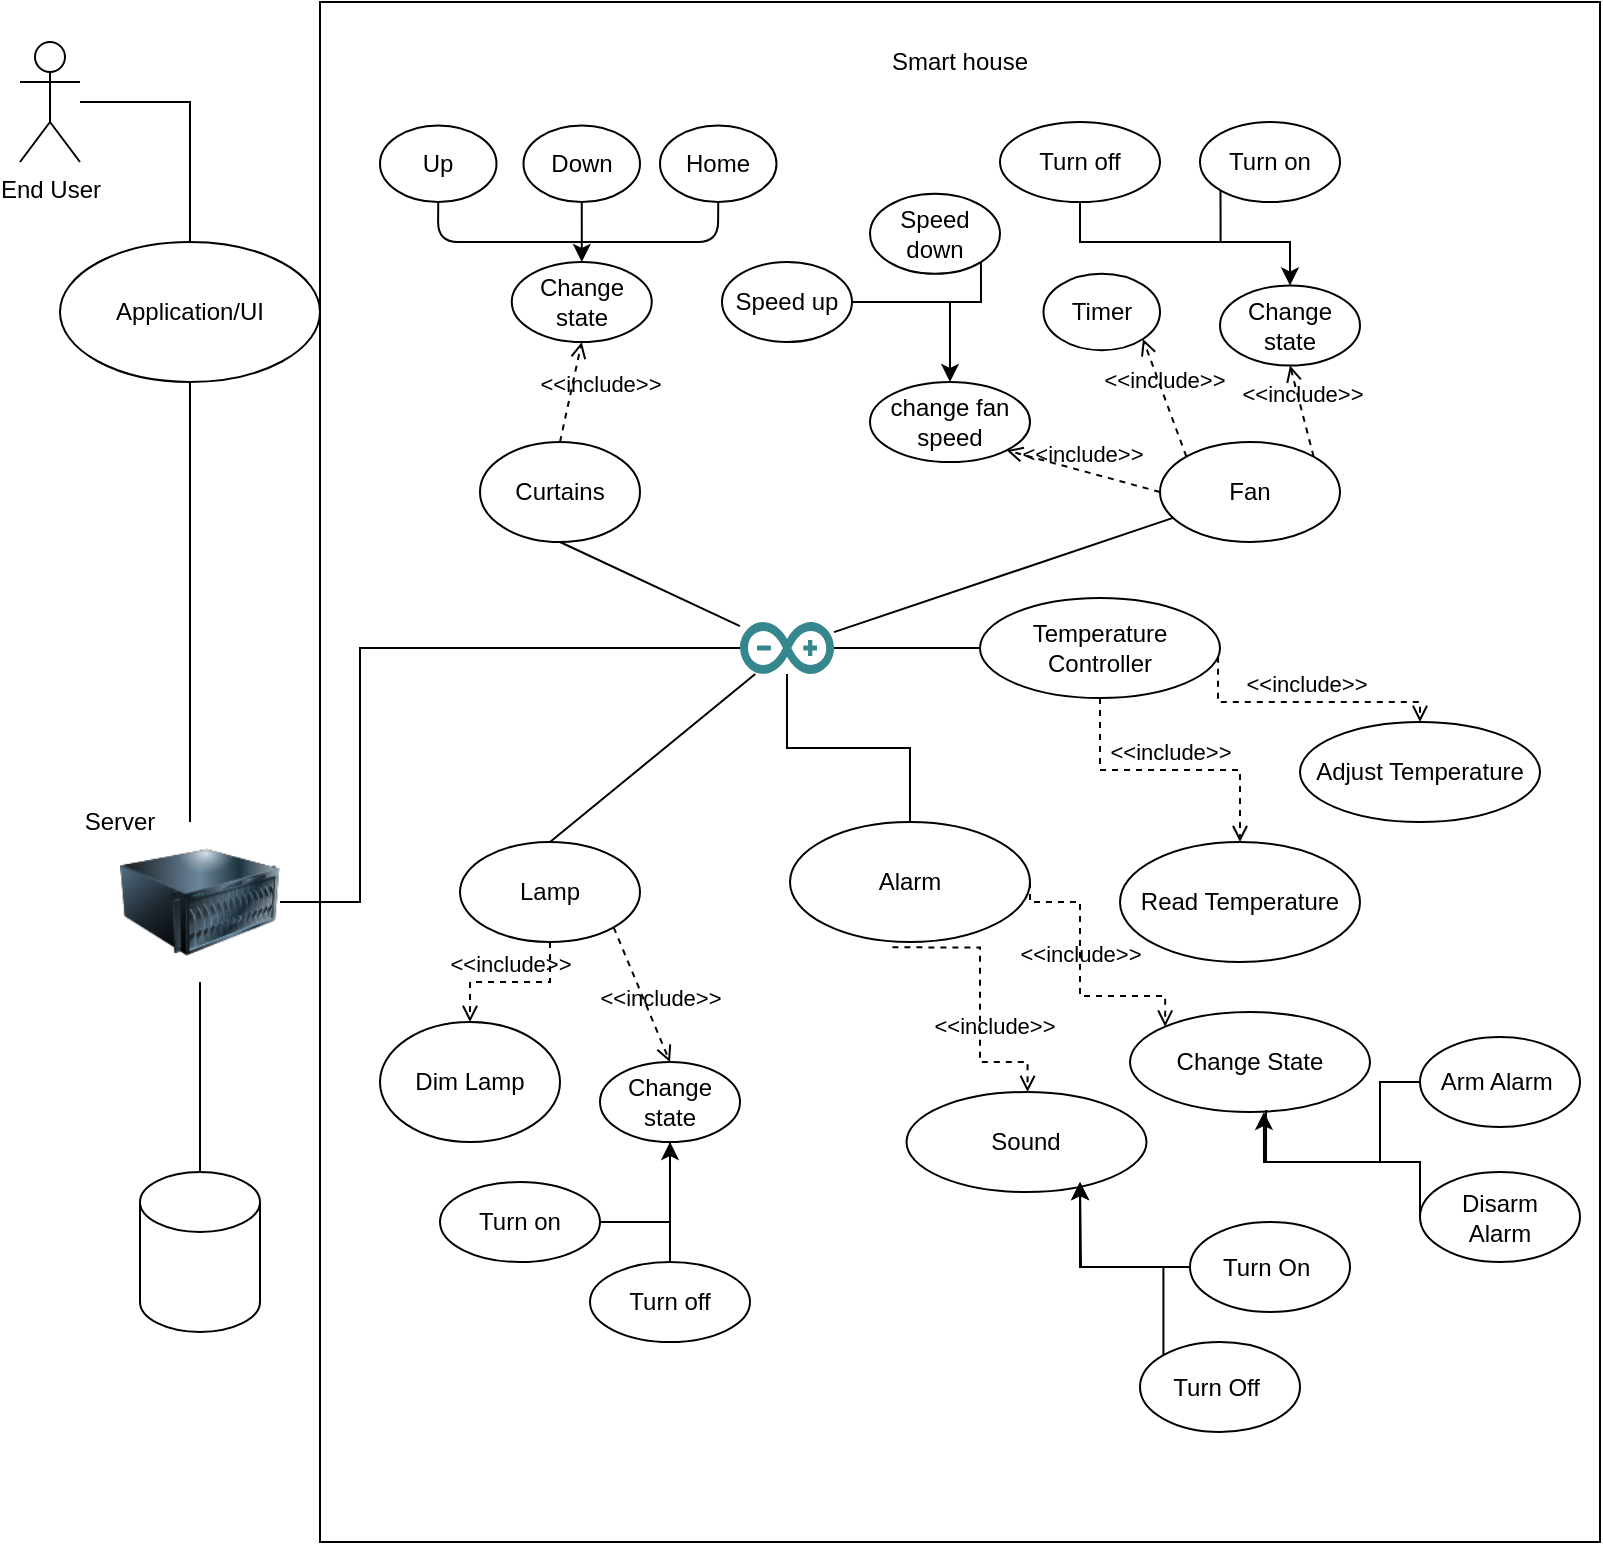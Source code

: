 <mxfile version="15.4.0" type="device"><diagram id="axmY3s3DhbrSQXGFH-Zm" name="Page-1"><mxGraphModel dx="2942" dy="1182" grid="1" gridSize="10" guides="1" tooltips="1" connect="1" arrows="1" fold="1" page="1" pageScale="1" pageWidth="850" pageHeight="1100" math="0" shadow="0"><root><mxCell id="0"/><mxCell id="1" parent="0"/><mxCell id="pMk_i1QzEK4FoIbj1d2--2" value="" style="rounded=0;whiteSpace=wrap;html=1;" parent="1" vertex="1"><mxGeometry x="190" y="140" width="640" height="770" as="geometry"/></mxCell><mxCell id="pMk_i1QzEK4FoIbj1d2--3" value="Smart house" style="text;html=1;strokeColor=none;fillColor=none;align=center;verticalAlign=middle;whiteSpace=wrap;rounded=0;" parent="1" vertex="1"><mxGeometry x="470" y="160" width="80" height="20" as="geometry"/></mxCell><mxCell id="pMk_i1QzEK4FoIbj1d2--14" style="edgeStyle=orthogonalEdgeStyle;rounded=0;orthogonalLoop=1;jettySize=auto;html=1;endArrow=none;endFill=0;" parent="1" source="pMk_i1QzEK4FoIbj1d2--9" target="pMk_i1QzEK4FoIbj1d2--10" edge="1"><mxGeometry relative="1" as="geometry"><Array as="points"><mxPoint x="125" y="190"/></Array></mxGeometry></mxCell><mxCell id="pMk_i1QzEK4FoIbj1d2--9" value="&lt;div&gt;End User&lt;/div&gt;" style="shape=umlActor;verticalLabelPosition=bottom;verticalAlign=top;html=1;" parent="1" vertex="1"><mxGeometry x="40" y="160" width="30" height="60" as="geometry"/></mxCell><mxCell id="pMk_i1QzEK4FoIbj1d2--21" style="edgeStyle=orthogonalEdgeStyle;rounded=0;orthogonalLoop=1;jettySize=auto;html=1;exitX=0.5;exitY=1;exitDx=0;exitDy=0;endArrow=none;endFill=0;" parent="1" source="pMk_i1QzEK4FoIbj1d2--10" target="pMk_i1QzEK4FoIbj1d2--16" edge="1"><mxGeometry relative="1" as="geometry"><Array as="points"><mxPoint x="125" y="380"/><mxPoint x="125" y="380"/></Array></mxGeometry></mxCell><mxCell id="pMk_i1QzEK4FoIbj1d2--10" value="&lt;div&gt;Application/UI&lt;/div&gt;" style="ellipse;whiteSpace=wrap;html=1;" parent="1" vertex="1"><mxGeometry x="60" y="260" width="130" height="70" as="geometry"/></mxCell><mxCell id="pMk_i1QzEK4FoIbj1d2--15" value="&lt;div&gt;Lamp&lt;/div&gt;" style="ellipse;whiteSpace=wrap;html=1;" parent="1" vertex="1"><mxGeometry x="260" y="560" width="90" height="50" as="geometry"/></mxCell><mxCell id="pMk_i1QzEK4FoIbj1d2--44" style="edgeStyle=orthogonalEdgeStyle;rounded=0;orthogonalLoop=1;jettySize=auto;html=1;exitX=1;exitY=0.5;exitDx=0;exitDy=0;endArrow=none;endFill=0;" parent="1" source="pMk_i1QzEK4FoIbj1d2--16" target="pMk_i1QzEK4FoIbj1d2--43" edge="1"><mxGeometry relative="1" as="geometry"><Array as="points"><mxPoint x="210" y="590"/><mxPoint x="210" y="463"/></Array><mxPoint x="390" y="463" as="targetPoint"/></mxGeometry></mxCell><mxCell id="Gb6H8rA9_HR4hUhjMG9C-4" style="edgeStyle=orthogonalEdgeStyle;rounded=0;orthogonalLoop=1;jettySize=auto;html=1;exitX=0.5;exitY=1;exitDx=0;exitDy=0;endArrow=none;endFill=0;" edge="1" parent="1" source="pMk_i1QzEK4FoIbj1d2--16" target="Gb6H8rA9_HR4hUhjMG9C-3"><mxGeometry relative="1" as="geometry"/></mxCell><mxCell id="pMk_i1QzEK4FoIbj1d2--16" value="" style="image;html=1;image=img/lib/clip_art/computers/Server_128x128.png" parent="1" vertex="1"><mxGeometry x="90" y="550" width="80" height="80" as="geometry"/></mxCell><mxCell id="pMk_i1QzEK4FoIbj1d2--17" value="&lt;div&gt;Server&lt;/div&gt;" style="text;html=1;strokeColor=none;fillColor=none;align=center;verticalAlign=middle;whiteSpace=wrap;rounded=0;" parent="1" vertex="1"><mxGeometry x="70" y="540" width="40" height="20" as="geometry"/></mxCell><mxCell id="pMk_i1QzEK4FoIbj1d2--18" value="Curtains " style="ellipse;whiteSpace=wrap;html=1;" parent="1" vertex="1"><mxGeometry x="270" y="360" width="80" height="50" as="geometry"/></mxCell><mxCell id="pMk_i1QzEK4FoIbj1d2--20" value="&lt;div&gt;Fan&lt;/div&gt;" style="ellipse;whiteSpace=wrap;html=1;" parent="1" vertex="1"><mxGeometry x="610" y="360" width="90" height="50" as="geometry"/></mxCell><mxCell id="Gb6H8rA9_HR4hUhjMG9C-15" style="edgeStyle=orthogonalEdgeStyle;rounded=0;orthogonalLoop=1;jettySize=auto;html=1;exitX=1;exitY=0.5;exitDx=0;exitDy=0;entryX=0.5;entryY=1;entryDx=0;entryDy=0;endArrow=none;endFill=0;" edge="1" parent="1" source="pMk_i1QzEK4FoIbj1d2--22" target="pMk_i1QzEK4FoIbj1d2--59"><mxGeometry relative="1" as="geometry"/></mxCell><mxCell id="pMk_i1QzEK4FoIbj1d2--22" value="Turn on" style="ellipse;whiteSpace=wrap;html=1;" parent="1" vertex="1"><mxGeometry x="250" y="730" width="80" height="40" as="geometry"/></mxCell><mxCell id="pMk_i1QzEK4FoIbj1d2--61" style="edgeStyle=orthogonalEdgeStyle;rounded=0;orthogonalLoop=1;jettySize=auto;html=1;exitX=0.5;exitY=1;exitDx=0;exitDy=0;entryX=0.5;entryY=1;entryDx=0;entryDy=0;" parent="1" source="pMk_i1QzEK4FoIbj1d2--23" target="pMk_i1QzEK4FoIbj1d2--59" edge="1"><mxGeometry relative="1" as="geometry"><Array as="points"><mxPoint x="365" y="760"/><mxPoint x="365" y="760"/></Array></mxGeometry></mxCell><mxCell id="pMk_i1QzEK4FoIbj1d2--23" value="Turn off " style="ellipse;whiteSpace=wrap;html=1;direction=west;" parent="1" vertex="1"><mxGeometry x="325" y="770" width="80" height="40" as="geometry"/></mxCell><mxCell id="pMk_i1QzEK4FoIbj1d2--55" style="edgeStyle=orthogonalEdgeStyle;rounded=0;orthogonalLoop=1;jettySize=auto;html=1;exitX=0;exitY=1;exitDx=0;exitDy=0;entryX=0.5;entryY=0;entryDx=0;entryDy=0;" parent="1" source="pMk_i1QzEK4FoIbj1d2--36" target="pMk_i1QzEK4FoIbj1d2--54" edge="1"><mxGeometry relative="1" as="geometry"><Array as="points"><mxPoint x="640" y="260"/><mxPoint x="675" y="260"/></Array></mxGeometry></mxCell><mxCell id="pMk_i1QzEK4FoIbj1d2--36" value="Turn on" style="ellipse;whiteSpace=wrap;html=1;" parent="1" vertex="1"><mxGeometry x="630" y="200" width="70" height="40" as="geometry"/></mxCell><mxCell id="Gb6H8rA9_HR4hUhjMG9C-10" style="edgeStyle=orthogonalEdgeStyle;rounded=0;orthogonalLoop=1;jettySize=auto;html=1;exitX=0.5;exitY=0;exitDx=0;exitDy=0;endArrow=none;endFill=0;" edge="1" parent="1" source="pMk_i1QzEK4FoIbj1d2--37"><mxGeometry relative="1" as="geometry"><mxPoint x="670" y="260" as="targetPoint"/><Array as="points"><mxPoint x="570" y="260"/></Array></mxGeometry></mxCell><mxCell id="pMk_i1QzEK4FoIbj1d2--37" value="Turn off " style="ellipse;whiteSpace=wrap;html=1;direction=west;" parent="1" vertex="1"><mxGeometry x="530" y="200" width="80" height="40" as="geometry"/></mxCell><mxCell id="pMk_i1QzEK4FoIbj1d2--40" value="&lt;div&gt;change fan speed&lt;/div&gt;" style="ellipse;whiteSpace=wrap;html=1;direction=west;" parent="1" vertex="1"><mxGeometry x="465" y="330" width="80" height="40" as="geometry"/></mxCell><mxCell id="pMk_i1QzEK4FoIbj1d2--43" value="" style="dashed=0;outlineConnect=0;html=1;align=center;labelPosition=center;verticalLabelPosition=bottom;verticalAlign=top;shape=mxgraph.weblogos.arduino;fillColor=#36868D;strokeColor=none" parent="1" vertex="1"><mxGeometry x="400" y="450" width="47" height="26" as="geometry"/></mxCell><mxCell id="pMk_i1QzEK4FoIbj1d2--45" value="" style="endArrow=none;html=1;exitX=0.5;exitY=0;exitDx=0;exitDy=0;" parent="1" source="pMk_i1QzEK4FoIbj1d2--15" target="pMk_i1QzEK4FoIbj1d2--43" edge="1"><mxGeometry width="50" height="50" relative="1" as="geometry"><mxPoint x="400" y="540" as="sourcePoint"/><mxPoint x="450" y="490" as="targetPoint"/></mxGeometry></mxCell><mxCell id="pMk_i1QzEK4FoIbj1d2--47" value="" style="endArrow=none;html=1;" parent="1" source="pMk_i1QzEK4FoIbj1d2--20" target="pMk_i1QzEK4FoIbj1d2--43" edge="1"><mxGeometry width="50" height="50" relative="1" as="geometry"><mxPoint x="615" y="610" as="sourcePoint"/><mxPoint x="553.491" y="570" as="targetPoint"/></mxGeometry></mxCell><mxCell id="pMk_i1QzEK4FoIbj1d2--48" value="&amp;lt;&amp;lt;include&amp;gt;&amp;gt;" style="html=1;verticalAlign=bottom;labelBackgroundColor=none;endArrow=open;endFill=0;dashed=1;entryX=0;entryY=0;entryDx=0;entryDy=0;exitX=0;exitY=0.5;exitDx=0;exitDy=0;" parent="1" target="pMk_i1QzEK4FoIbj1d2--40" edge="1" source="pMk_i1QzEK4FoIbj1d2--20"><mxGeometry width="160" relative="1" as="geometry"><mxPoint x="570" y="414" as="sourcePoint"/><mxPoint x="572.714" y="319.954" as="targetPoint"/></mxGeometry></mxCell><mxCell id="Gb6H8rA9_HR4hUhjMG9C-12" style="edgeStyle=orthogonalEdgeStyle;rounded=0;orthogonalLoop=1;jettySize=auto;html=1;exitX=0;exitY=0;exitDx=0;exitDy=0;endArrow=none;endFill=0;" edge="1" parent="1" source="pMk_i1QzEK4FoIbj1d2--49"><mxGeometry relative="1" as="geometry"><mxPoint x="474" y="290" as="targetPoint"/><Array as="points"><mxPoint x="520" y="290"/><mxPoint x="474" y="290"/></Array></mxGeometry></mxCell><mxCell id="pMk_i1QzEK4FoIbj1d2--49" value="Speed down" style="ellipse;whiteSpace=wrap;html=1;direction=west;" parent="1" vertex="1"><mxGeometry x="465" y="235.87" width="65" height="40" as="geometry"/></mxCell><mxCell id="Gb6H8rA9_HR4hUhjMG9C-11" style="edgeStyle=orthogonalEdgeStyle;rounded=0;orthogonalLoop=1;jettySize=auto;html=1;exitX=0;exitY=0.5;exitDx=0;exitDy=0;entryX=0.5;entryY=1;entryDx=0;entryDy=0;endArrow=classic;endFill=1;" edge="1" parent="1" source="pMk_i1QzEK4FoIbj1d2--50" target="pMk_i1QzEK4FoIbj1d2--40"><mxGeometry relative="1" as="geometry"><Array as="points"><mxPoint x="505" y="290"/></Array></mxGeometry></mxCell><mxCell id="pMk_i1QzEK4FoIbj1d2--50" value="Speed up" style="ellipse;whiteSpace=wrap;html=1;direction=west;" parent="1" vertex="1"><mxGeometry x="391" y="270" width="65" height="40" as="geometry"/></mxCell><mxCell id="pMk_i1QzEK4FoIbj1d2--54" value="&lt;div&gt;Change state&lt;/div&gt;" style="ellipse;whiteSpace=wrap;html=1;" parent="1" vertex="1"><mxGeometry x="640" y="281.75" width="70" height="40" as="geometry"/></mxCell><mxCell id="pMk_i1QzEK4FoIbj1d2--58" value="&amp;lt;&amp;lt;include&amp;gt;&amp;gt;" style="html=1;verticalAlign=bottom;labelBackgroundColor=none;endArrow=open;endFill=0;dashed=1;entryX=0.5;entryY=1;entryDx=0;entryDy=0;exitX=1;exitY=0;exitDx=0;exitDy=0;" parent="1" source="pMk_i1QzEK4FoIbj1d2--20" target="pMk_i1QzEK4FoIbj1d2--54" edge="1"><mxGeometry width="160" relative="1" as="geometry"><mxPoint x="620" y="390" as="sourcePoint"/><mxPoint x="500" y="490" as="targetPoint"/></mxGeometry></mxCell><mxCell id="pMk_i1QzEK4FoIbj1d2--59" value="&lt;div&gt;Change state&lt;/div&gt;" style="ellipse;whiteSpace=wrap;html=1;" parent="1" vertex="1"><mxGeometry x="330" y="670" width="70" height="40" as="geometry"/></mxCell><mxCell id="pMk_i1QzEK4FoIbj1d2--63" value="&lt;div&gt;Timer&lt;/div&gt;" style="ellipse;whiteSpace=wrap;html=1;direction=north;" parent="1" vertex="1"><mxGeometry x="551.75" y="275.87" width="58.25" height="38.25" as="geometry"/></mxCell><mxCell id="pMk_i1QzEK4FoIbj1d2--64" value="&amp;lt;&amp;lt;include&amp;gt;&amp;gt;" style="html=1;verticalAlign=bottom;labelBackgroundColor=none;endArrow=open;endFill=0;dashed=1;entryX=0;entryY=1;entryDx=0;entryDy=0;exitX=0;exitY=0;exitDx=0;exitDy=0;" parent="1" target="pMk_i1QzEK4FoIbj1d2--63" edge="1" source="pMk_i1QzEK4FoIbj1d2--20"><mxGeometry width="160" relative="1" as="geometry"><mxPoint x="580" y="400" as="sourcePoint"/><mxPoint x="500" y="490" as="targetPoint"/></mxGeometry></mxCell><mxCell id="pMk_i1QzEK4FoIbj1d2--65" value="&amp;lt;&amp;lt;include&amp;gt;&amp;gt;" style="html=1;verticalAlign=bottom;labelBackgroundColor=none;endArrow=open;endFill=0;dashed=1;exitX=1;exitY=1;exitDx=0;exitDy=0;entryX=0.5;entryY=0;entryDx=0;entryDy=0;" parent="1" source="pMk_i1QzEK4FoIbj1d2--15" edge="1" target="pMk_i1QzEK4FoIbj1d2--59"><mxGeometry x="0.357" y="4" width="160" relative="1" as="geometry"><mxPoint x="580" y="424" as="sourcePoint"/><mxPoint x="580" y="630" as="targetPoint"/><Array as="points"/><mxPoint as="offset"/></mxGeometry></mxCell><mxCell id="pMk_i1QzEK4FoIbj1d2--68" value="&lt;div&gt;Change state&lt;/div&gt;" style="ellipse;whiteSpace=wrap;html=1;" parent="1" vertex="1"><mxGeometry x="285.88" y="270" width="70" height="40" as="geometry"/></mxCell><mxCell id="pMk_i1QzEK4FoIbj1d2--69" value="&amp;lt;&amp;lt;include&amp;gt;&amp;gt;" style="html=1;verticalAlign=bottom;labelBackgroundColor=none;endArrow=open;endFill=0;dashed=1;entryX=0.5;entryY=1;entryDx=0;entryDy=0;exitX=0.5;exitY=0;exitDx=0;exitDy=0;" parent="1" source="pMk_i1QzEK4FoIbj1d2--18" target="pMk_i1QzEK4FoIbj1d2--68" edge="1"><mxGeometry x="-0.07" y="-15" width="160" relative="1" as="geometry"><mxPoint x="580" y="424" as="sourcePoint"/><mxPoint x="508.284" y="434.142" as="targetPoint"/><mxPoint as="offset"/></mxGeometry></mxCell><mxCell id="pMk_i1QzEK4FoIbj1d2--70" value="&lt;div&gt;Up&lt;/div&gt;" style="ellipse;whiteSpace=wrap;html=1;direction=north;" parent="1" vertex="1"><mxGeometry x="220" y="201.75" width="58.25" height="38.25" as="geometry"/></mxCell><mxCell id="pMk_i1QzEK4FoIbj1d2--73" style="edgeStyle=orthogonalEdgeStyle;rounded=0;orthogonalLoop=1;jettySize=auto;html=1;exitX=0;exitY=0.5;exitDx=0;exitDy=0;" parent="1" source="pMk_i1QzEK4FoIbj1d2--71" target="pMk_i1QzEK4FoIbj1d2--68" edge="1"><mxGeometry relative="1" as="geometry"/></mxCell><mxCell id="pMk_i1QzEK4FoIbj1d2--71" value="Down" style="ellipse;whiteSpace=wrap;html=1;direction=north;" parent="1" vertex="1"><mxGeometry x="291.75" y="201.75" width="58.25" height="38.25" as="geometry"/></mxCell><mxCell id="pMk_i1QzEK4FoIbj1d2--72" value="&lt;div&gt;Home&lt;/div&gt;" style="ellipse;whiteSpace=wrap;html=1;direction=north;" parent="1" vertex="1"><mxGeometry x="360" y="201.75" width="58.25" height="38.25" as="geometry"/></mxCell><mxCell id="pMk_i1QzEK4FoIbj1d2--75" value="" style="endArrow=none;html=1;entryX=0;entryY=0.5;entryDx=0;entryDy=0;" parent="1" target="pMk_i1QzEK4FoIbj1d2--72" edge="1"><mxGeometry width="50" height="50" relative="1" as="geometry"><mxPoint x="320" y="260" as="sourcePoint"/><mxPoint x="490" y="470" as="targetPoint"/><Array as="points"><mxPoint x="389" y="260"/></Array></mxGeometry></mxCell><mxCell id="pMk_i1QzEK4FoIbj1d2--76" value="" style="endArrow=none;html=1;entryX=0;entryY=0.5;entryDx=0;entryDy=0;" parent="1" target="pMk_i1QzEK4FoIbj1d2--70" edge="1"><mxGeometry width="50" height="50" relative="1" as="geometry"><mxPoint x="320" y="260" as="sourcePoint"/><mxPoint x="399.125" y="250.0" as="targetPoint"/><Array as="points"><mxPoint x="249" y="260"/></Array></mxGeometry></mxCell><mxCell id="pMk_i1QzEK4FoIbj1d2--80" value="" style="endArrow=none;html=1;exitX=0.5;exitY=1;exitDx=0;exitDy=0;" parent="1" source="pMk_i1QzEK4FoIbj1d2--18" target="pMk_i1QzEK4FoIbj1d2--43" edge="1"><mxGeometry width="50" height="50" relative="1" as="geometry"><mxPoint x="580" y="470" as="sourcePoint"/><mxPoint x="630" y="420" as="targetPoint"/><Array as="points"/></mxGeometry></mxCell><mxCell id="Gb6H8rA9_HR4hUhjMG9C-3" value="" style="shape=cylinder3;whiteSpace=wrap;html=1;boundedLbl=1;backgroundOutline=1;size=15;" vertex="1" parent="1"><mxGeometry x="100" y="725" width="60" height="80" as="geometry"/></mxCell><mxCell id="Gb6H8rA9_HR4hUhjMG9C-7" value="Dim Lamp" style="ellipse;whiteSpace=wrap;html=1;" vertex="1" parent="1"><mxGeometry x="220" y="650" width="90" height="60" as="geometry"/></mxCell><mxCell id="Gb6H8rA9_HR4hUhjMG9C-8" value="&amp;lt;&amp;lt;include&amp;gt;&amp;gt;" style="html=1;verticalAlign=bottom;labelBackgroundColor=none;endArrow=open;endFill=0;dashed=1;rounded=0;edgeStyle=orthogonalEdgeStyle;exitX=0.5;exitY=1;exitDx=0;exitDy=0;entryX=0.5;entryY=0;entryDx=0;entryDy=0;" edge="1" parent="1" source="pMk_i1QzEK4FoIbj1d2--15" target="Gb6H8rA9_HR4hUhjMG9C-7"><mxGeometry width="160" relative="1" as="geometry"><mxPoint x="321.75" y="669.5" as="sourcePoint"/><mxPoint x="481.75" y="669.5" as="targetPoint"/></mxGeometry></mxCell><mxCell id="Gb6H8rA9_HR4hUhjMG9C-19" style="edgeStyle=orthogonalEdgeStyle;rounded=0;orthogonalLoop=1;jettySize=auto;html=1;exitX=0;exitY=0.5;exitDx=0;exitDy=0;endArrow=none;endFill=0;" edge="1" parent="1" source="Gb6H8rA9_HR4hUhjMG9C-16" target="pMk_i1QzEK4FoIbj1d2--43"><mxGeometry relative="1" as="geometry"><Array as="points"><mxPoint x="520" y="463"/></Array></mxGeometry></mxCell><mxCell id="Gb6H8rA9_HR4hUhjMG9C-16" value="Temperature Controller" style="ellipse;whiteSpace=wrap;html=1;" vertex="1" parent="1"><mxGeometry x="520" y="438" width="120" height="50" as="geometry"/></mxCell><mxCell id="Gb6H8rA9_HR4hUhjMG9C-17" style="edgeStyle=orthogonalEdgeStyle;rounded=0;orthogonalLoop=1;jettySize=auto;html=1;exitX=0.5;exitY=1;exitDx=0;exitDy=0;endArrow=none;endFill=0;" edge="1" parent="1" source="Gb6H8rA9_HR4hUhjMG9C-16" target="Gb6H8rA9_HR4hUhjMG9C-16"><mxGeometry relative="1" as="geometry"/></mxCell><mxCell id="Gb6H8rA9_HR4hUhjMG9C-18" value="Adjust Temperature" style="ellipse;whiteSpace=wrap;html=1;" vertex="1" parent="1"><mxGeometry x="680" y="500" width="120" height="50" as="geometry"/></mxCell><mxCell id="Gb6H8rA9_HR4hUhjMG9C-20" value="&amp;lt;&amp;lt;include&amp;gt;&amp;gt;" style="html=1;verticalAlign=bottom;labelBackgroundColor=none;endArrow=open;endFill=0;dashed=1;rounded=0;edgeStyle=orthogonalEdgeStyle;exitX=0.992;exitY=0.588;exitDx=0;exitDy=0;exitPerimeter=0;entryX=0.5;entryY=0;entryDx=0;entryDy=0;" edge="1" parent="1" source="Gb6H8rA9_HR4hUhjMG9C-16" target="Gb6H8rA9_HR4hUhjMG9C-18"><mxGeometry width="160" relative="1" as="geometry"><mxPoint x="340" y="590" as="sourcePoint"/><mxPoint x="500" y="590" as="targetPoint"/><Array as="points"><mxPoint x="639" y="490"/><mxPoint x="740" y="490"/></Array></mxGeometry></mxCell><mxCell id="Gb6H8rA9_HR4hUhjMG9C-21" value="Read Temperature" style="ellipse;whiteSpace=wrap;html=1;" vertex="1" parent="1"><mxGeometry x="590" y="560" width="120" height="60" as="geometry"/></mxCell><mxCell id="Gb6H8rA9_HR4hUhjMG9C-22" value="&amp;lt;&amp;lt;include&amp;gt;&amp;gt;" style="html=1;verticalAlign=bottom;labelBackgroundColor=none;endArrow=open;endFill=0;dashed=1;rounded=0;edgeStyle=orthogonalEdgeStyle;entryX=0.5;entryY=0;entryDx=0;entryDy=0;" edge="1" parent="1" source="Gb6H8rA9_HR4hUhjMG9C-16" target="Gb6H8rA9_HR4hUhjMG9C-21"><mxGeometry width="160" relative="1" as="geometry"><mxPoint x="470" y="530" as="sourcePoint"/><mxPoint x="630" y="530" as="targetPoint"/></mxGeometry></mxCell><mxCell id="Gb6H8rA9_HR4hUhjMG9C-24" style="edgeStyle=orthogonalEdgeStyle;rounded=0;orthogonalLoop=1;jettySize=auto;html=1;exitX=0.5;exitY=0;exitDx=0;exitDy=0;endArrow=none;endFill=0;" edge="1" parent="1" source="Gb6H8rA9_HR4hUhjMG9C-23" target="pMk_i1QzEK4FoIbj1d2--43"><mxGeometry relative="1" as="geometry"/></mxCell><mxCell id="Gb6H8rA9_HR4hUhjMG9C-23" value="Alarm" style="ellipse;whiteSpace=wrap;html=1;" vertex="1" parent="1"><mxGeometry x="425" y="550" width="120" height="60" as="geometry"/></mxCell><mxCell id="Gb6H8rA9_HR4hUhjMG9C-25" value="Change State" style="ellipse;whiteSpace=wrap;html=1;" vertex="1" parent="1"><mxGeometry x="595" y="645" width="120" height="50" as="geometry"/></mxCell><mxCell id="Gb6H8rA9_HR4hUhjMG9C-26" value="&amp;lt;&amp;lt;include&amp;gt;&amp;gt;" style="html=1;verticalAlign=bottom;labelBackgroundColor=none;endArrow=open;endFill=0;dashed=1;rounded=0;edgeStyle=orthogonalEdgeStyle;entryX=0;entryY=0;entryDx=0;entryDy=0;exitX=1;exitY=0.5;exitDx=0;exitDy=0;" edge="1" parent="1" source="Gb6H8rA9_HR4hUhjMG9C-23" target="Gb6H8rA9_HR4hUhjMG9C-25"><mxGeometry width="160" relative="1" as="geometry"><mxPoint x="340" y="590" as="sourcePoint"/><mxPoint x="500" y="590" as="targetPoint"/><Array as="points"><mxPoint x="545" y="590"/><mxPoint x="570" y="590"/><mxPoint x="570" y="637"/></Array></mxGeometry></mxCell><mxCell id="Gb6H8rA9_HR4hUhjMG9C-28" style="edgeStyle=orthogonalEdgeStyle;rounded=0;orthogonalLoop=1;jettySize=auto;html=1;exitX=0;exitY=0.5;exitDx=0;exitDy=0;entryX=0.558;entryY=1;entryDx=0;entryDy=0;entryPerimeter=0;endArrow=classic;endFill=1;" edge="1" parent="1" source="Gb6H8rA9_HR4hUhjMG9C-27" target="Gb6H8rA9_HR4hUhjMG9C-25"><mxGeometry relative="1" as="geometry"><Array as="points"><mxPoint x="720" y="680"/><mxPoint x="720" y="720"/><mxPoint x="662" y="720"/></Array></mxGeometry></mxCell><mxCell id="Gb6H8rA9_HR4hUhjMG9C-27" value="Arm Alarm&amp;nbsp;" style="ellipse;whiteSpace=wrap;html=1;" vertex="1" parent="1"><mxGeometry x="740" y="657.5" width="80" height="45" as="geometry"/></mxCell><mxCell id="Gb6H8rA9_HR4hUhjMG9C-30" style="edgeStyle=orthogonalEdgeStyle;rounded=0;orthogonalLoop=1;jettySize=auto;html=1;exitX=0;exitY=0.5;exitDx=0;exitDy=0;entryX=0.567;entryY=0.98;entryDx=0;entryDy=0;entryPerimeter=0;endArrow=none;endFill=0;" edge="1" parent="1" source="Gb6H8rA9_HR4hUhjMG9C-29" target="Gb6H8rA9_HR4hUhjMG9C-25"><mxGeometry relative="1" as="geometry"><Array as="points"><mxPoint x="740" y="720"/><mxPoint x="663" y="720"/></Array></mxGeometry></mxCell><mxCell id="Gb6H8rA9_HR4hUhjMG9C-29" value="Disarm&lt;br&gt;Alarm" style="ellipse;whiteSpace=wrap;html=1;" vertex="1" parent="1"><mxGeometry x="740" y="725" width="80" height="45" as="geometry"/></mxCell><mxCell id="Gb6H8rA9_HR4hUhjMG9C-32" value="Sound" style="ellipse;whiteSpace=wrap;html=1;" vertex="1" parent="1"><mxGeometry x="483.25" y="685" width="120" height="50" as="geometry"/></mxCell><mxCell id="Gb6H8rA9_HR4hUhjMG9C-33" value="&amp;lt;&amp;lt;include&amp;gt;&amp;gt;" style="html=1;verticalAlign=bottom;labelBackgroundColor=none;endArrow=open;endFill=0;dashed=1;rounded=0;edgeStyle=orthogonalEdgeStyle;entryX=0;entryY=0;entryDx=0;entryDy=0;exitX=1;exitY=0.5;exitDx=0;exitDy=0;" edge="1" parent="1"><mxGeometry x="0.315" y="7" width="160" relative="1" as="geometry"><mxPoint x="476.2" y="612.68" as="sourcePoint"/><mxPoint x="543.774" y="685.002" as="targetPoint"/><Array as="points"><mxPoint x="520" y="613"/><mxPoint x="520" y="670"/><mxPoint x="544" y="670"/></Array><mxPoint as="offset"/></mxGeometry></mxCell><mxCell id="Gb6H8rA9_HR4hUhjMG9C-37" style="edgeStyle=orthogonalEdgeStyle;rounded=0;orthogonalLoop=1;jettySize=auto;html=1;exitX=0;exitY=0.5;exitDx=0;exitDy=0;endArrow=classic;endFill=1;" edge="1" parent="1" source="Gb6H8rA9_HR4hUhjMG9C-34"><mxGeometry relative="1" as="geometry"><mxPoint x="570" y="730" as="targetPoint"/></mxGeometry></mxCell><mxCell id="Gb6H8rA9_HR4hUhjMG9C-34" value="Turn On&amp;nbsp;" style="ellipse;whiteSpace=wrap;html=1;" vertex="1" parent="1"><mxGeometry x="625" y="750" width="80" height="45" as="geometry"/></mxCell><mxCell id="Gb6H8rA9_HR4hUhjMG9C-36" style="edgeStyle=orthogonalEdgeStyle;rounded=0;orthogonalLoop=1;jettySize=auto;html=1;exitX=0;exitY=0;exitDx=0;exitDy=0;entryX=0.723;entryY=0.9;entryDx=0;entryDy=0;entryPerimeter=0;endArrow=classic;endFill=1;" edge="1" parent="1" source="Gb6H8rA9_HR4hUhjMG9C-35" target="Gb6H8rA9_HR4hUhjMG9C-32"><mxGeometry relative="1" as="geometry"/></mxCell><mxCell id="Gb6H8rA9_HR4hUhjMG9C-35" value="Turn Off&amp;nbsp;" style="ellipse;whiteSpace=wrap;html=1;" vertex="1" parent="1"><mxGeometry x="600" y="810" width="80" height="45" as="geometry"/></mxCell></root></mxGraphModel></diagram></mxfile>
